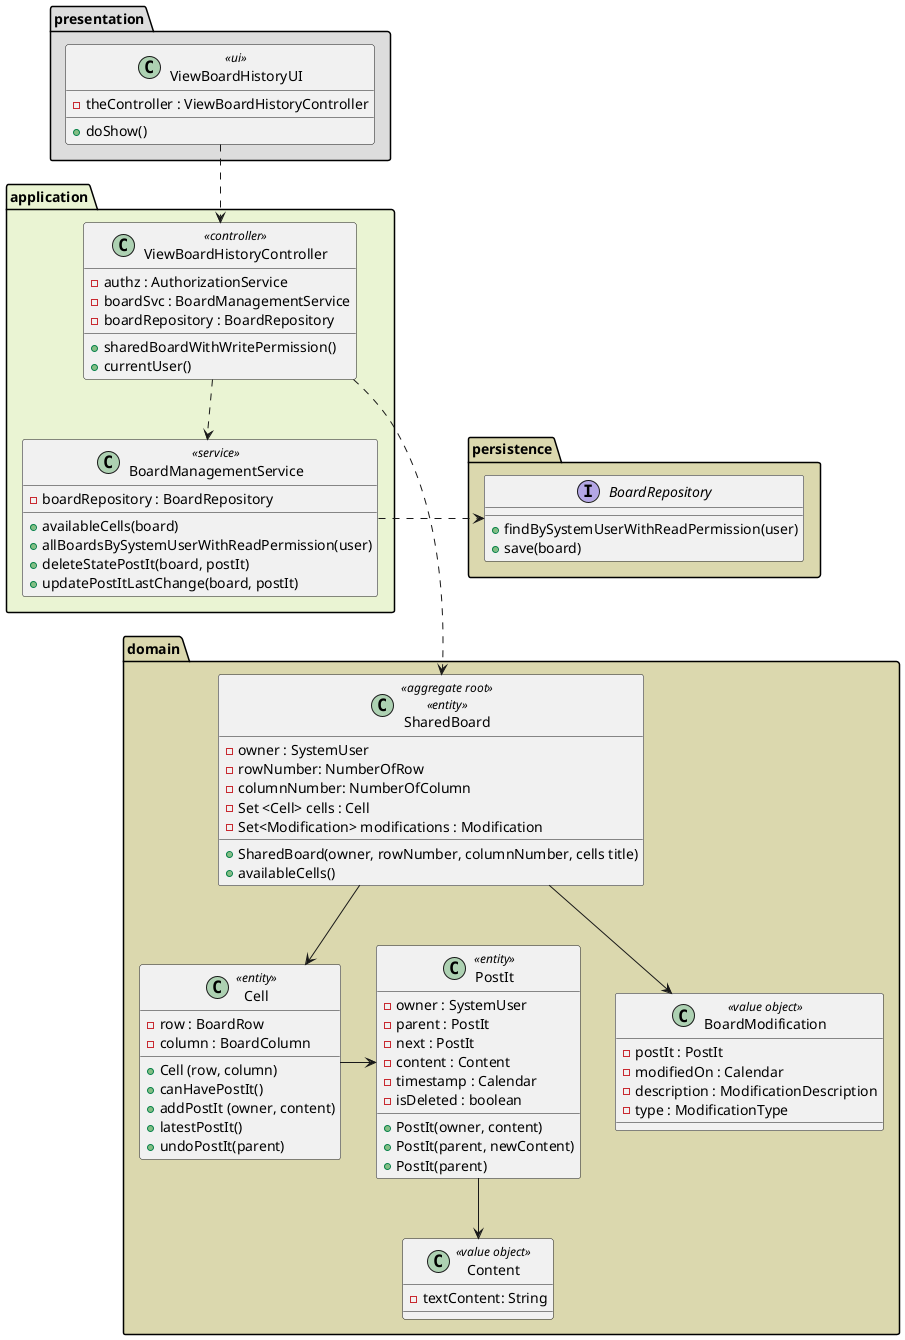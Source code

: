 @startuml
'https://plantuml.com/class-diagram

package "presentation" #DDDDDD{
    class ViewBoardHistoryUI <<ui>>{
    - theController : ViewBoardHistoryController
    + doShow()
    }
}

package "domain" #dbd8ae{
        class PostIt <<entity>>{
        - owner : SystemUser
        - parent : PostIt
        - next : PostIt
        - content : Content
        - timestamp : Calendar
        - isDeleted : boolean
        + PostIt(owner, content)
        + PostIt(parent, newContent)
        + PostIt(parent)
        }
        class Content<<value object>>{
        - textContent: String
         }

        class SharedBoard <<aggregate root>> <<entity>>{
        -owner : SystemUser
        - rowNumber: NumberOfRow
        - columnNumber: NumberOfColumn
        - Set <Cell> cells : Cell
        - Set<Modification> modifications : Modification
        + SharedBoard(owner, rowNumber, columnNumber, cells title)
        + availableCells()

        }

      class Cell <<entity>>{
             - row : BoardRow
             - column : BoardColumn
             +  Cell (row, column)
             + canHavePostIt()
             + addPostIt (owner, content)
             + latestPostIt()
             + undoPostIt(parent)
       }

      class BoardModification <<value object>>{
          - postIt : PostIt
          - modifiedOn : Calendar
          - description : ModificationDescription
          - type : ModificationType
      }




}
    package "persistence" #dbd8ae{
       interface BoardRepository{
       + findBySystemUserWithReadPermission(user)
       + save(board)
       }
    }
package "application" #eaf4d3{
    class ViewBoardHistoryController <<controller>>{
        - authz : AuthorizationService
        - boardSvc : BoardManagementService
        - boardRepository : BoardRepository
        + sharedBoardWithWritePermission()
        + currentUser()
    }

    class BoardManagementService <<service>>{
         - boardRepository : BoardRepository
         + availableCells(board)
         + allBoardsBySystemUserWithReadPermission(user)
         + deleteStatePostIt(board, postIt)
         + updatePostItLastChange(board, postIt)
    }

}


ViewBoardHistoryUI .-> ViewBoardHistoryController
ViewBoardHistoryController .-> BoardManagementService



BoardManagementService .> BoardRepository

PostIt --> Content
Cell -> PostIt
SharedBoard --> Cell
SharedBoard --> BoardModification
ViewBoardHistoryController .--> SharedBoard


@enduml
